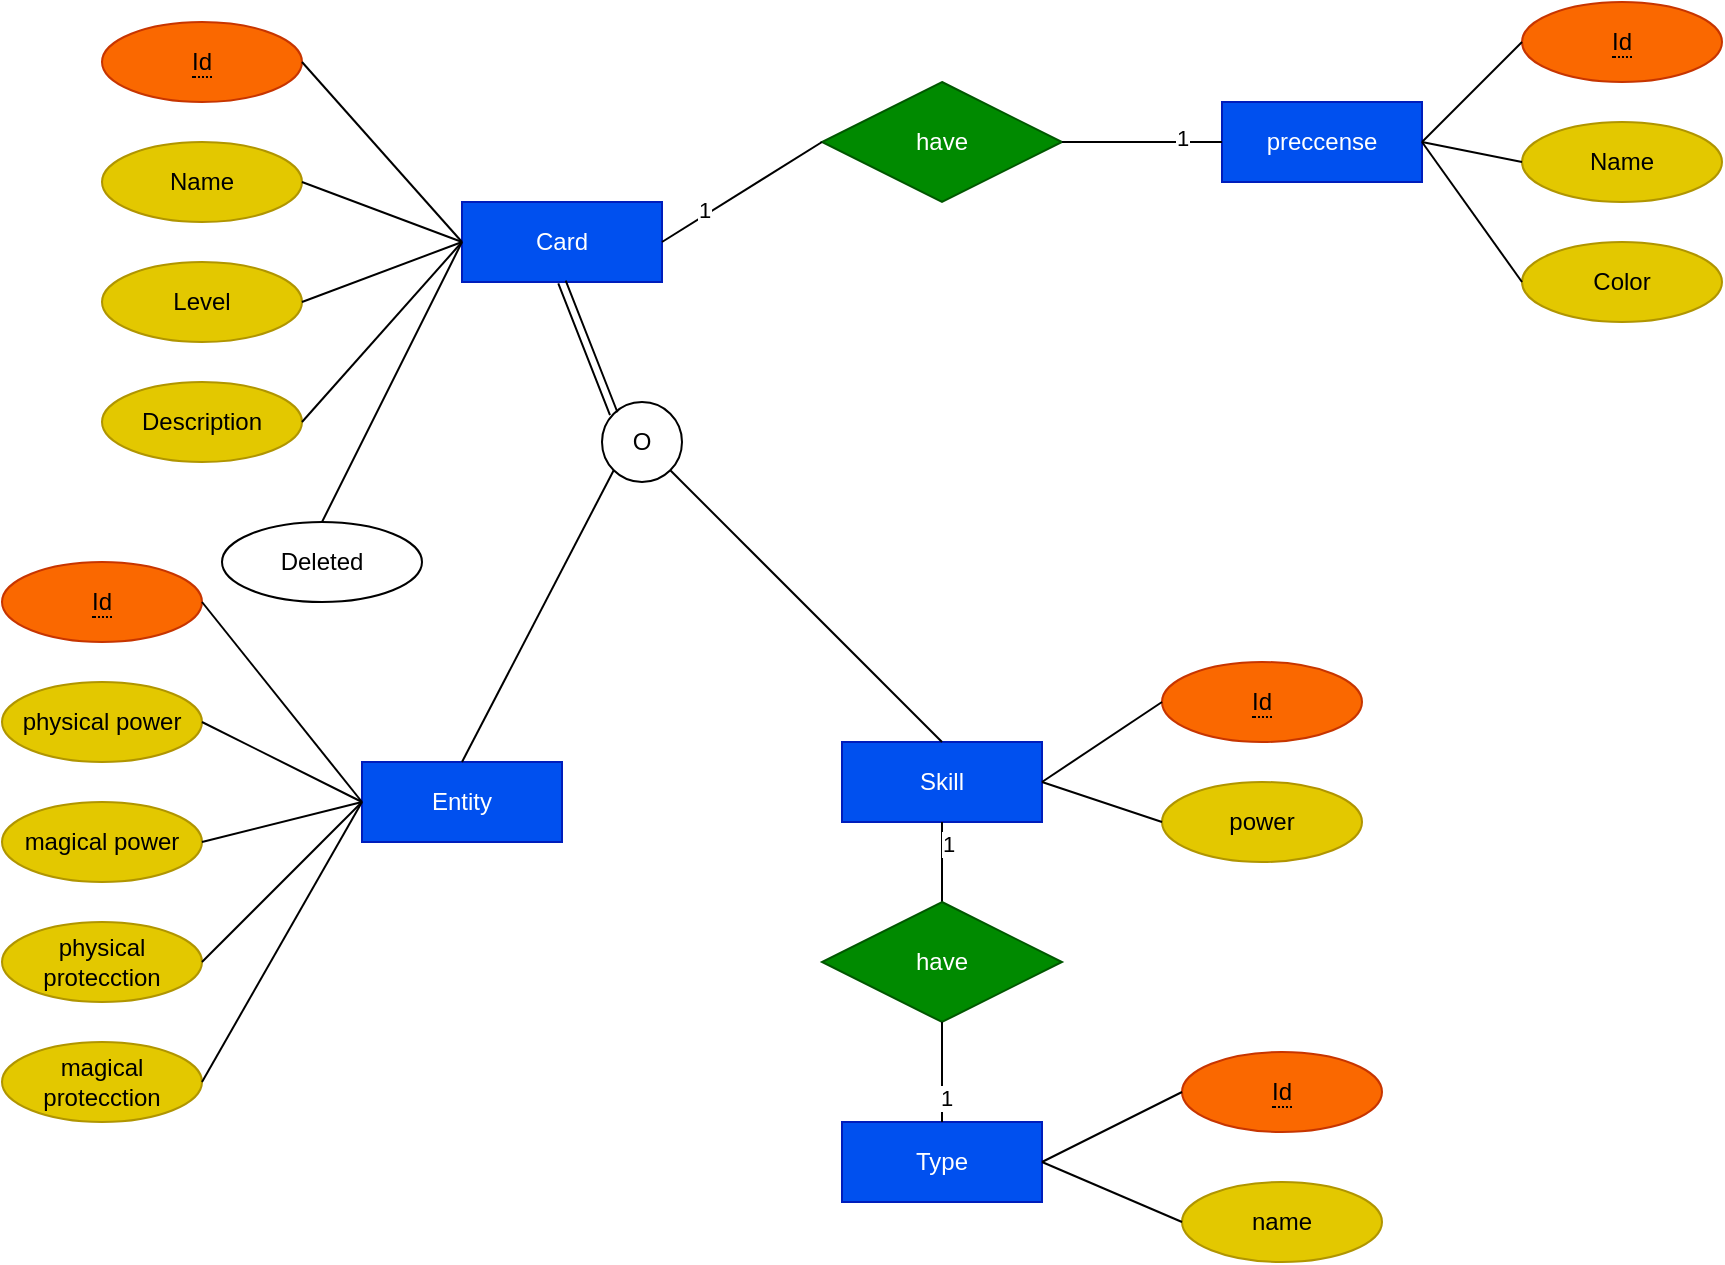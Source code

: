 <mxfile version="24.2.5" type="device">
  <diagram name="Página-1" id="yVs7do9GJjyNPxyBbZ6X">
    <mxGraphModel dx="1863" dy="614" grid="1" gridSize="10" guides="1" tooltips="1" connect="1" arrows="1" fold="1" page="1" pageScale="1" pageWidth="827" pageHeight="1169" math="0" shadow="0">
      <root>
        <mxCell id="0" />
        <mxCell id="1" parent="0" />
        <mxCell id="_op1wgfJzoOkw0bZ9DqU-1" value="Card" style="whiteSpace=wrap;html=1;align=center;fillColor=#0050ef;fontColor=#ffffff;strokeColor=#001DBC;" parent="1" vertex="1">
          <mxGeometry x="190" y="120" width="100" height="40" as="geometry" />
        </mxCell>
        <mxCell id="_op1wgfJzoOkw0bZ9DqU-2" value="&lt;span style=&quot;border-bottom: 1px dotted&quot;&gt;Id&lt;/span&gt;" style="ellipse;whiteSpace=wrap;html=1;align=center;fillColor=#fa6800;fontColor=#000000;strokeColor=#C73500;" parent="1" vertex="1">
          <mxGeometry x="10" y="30" width="100" height="40" as="geometry" />
        </mxCell>
        <mxCell id="_op1wgfJzoOkw0bZ9DqU-3" value="Name" style="ellipse;whiteSpace=wrap;html=1;align=center;fillColor=#e3c800;fontColor=#000000;strokeColor=#B09500;" parent="1" vertex="1">
          <mxGeometry x="10" y="90" width="100" height="40" as="geometry" />
        </mxCell>
        <mxCell id="_op1wgfJzoOkw0bZ9DqU-4" value="" style="endArrow=none;html=1;rounded=0;exitX=1;exitY=0.5;exitDx=0;exitDy=0;entryX=0;entryY=0.5;entryDx=0;entryDy=0;" parent="1" source="_op1wgfJzoOkw0bZ9DqU-2" target="_op1wgfJzoOkw0bZ9DqU-1" edge="1">
          <mxGeometry relative="1" as="geometry">
            <mxPoint x="330" y="320" as="sourcePoint" />
            <mxPoint x="490" y="320" as="targetPoint" />
          </mxGeometry>
        </mxCell>
        <mxCell id="_op1wgfJzoOkw0bZ9DqU-5" value="" style="endArrow=none;html=1;rounded=0;exitX=1;exitY=0.5;exitDx=0;exitDy=0;entryX=0;entryY=0.5;entryDx=0;entryDy=0;" parent="1" source="_op1wgfJzoOkw0bZ9DqU-3" target="_op1wgfJzoOkw0bZ9DqU-1" edge="1">
          <mxGeometry relative="1" as="geometry">
            <mxPoint x="120" y="60" as="sourcePoint" />
            <mxPoint x="130" y="190" as="targetPoint" />
          </mxGeometry>
        </mxCell>
        <mxCell id="_op1wgfJzoOkw0bZ9DqU-6" value="preccense" style="whiteSpace=wrap;html=1;align=center;fillColor=#0050ef;fontColor=#ffffff;strokeColor=#001DBC;" parent="1" vertex="1">
          <mxGeometry x="570" y="70" width="100" height="40" as="geometry" />
        </mxCell>
        <mxCell id="_op1wgfJzoOkw0bZ9DqU-9" value="have" style="shape=rhombus;perimeter=rhombusPerimeter;whiteSpace=wrap;html=1;align=center;fillColor=#008a00;fontColor=#ffffff;strokeColor=#005700;" parent="1" vertex="1">
          <mxGeometry x="370" y="60" width="120" height="60" as="geometry" />
        </mxCell>
        <mxCell id="_op1wgfJzoOkw0bZ9DqU-10" value="" style="endArrow=none;html=1;rounded=0;exitX=0;exitY=0.5;exitDx=0;exitDy=0;entryX=1;entryY=0.5;entryDx=0;entryDy=0;" parent="1" source="_op1wgfJzoOkw0bZ9DqU-9" target="_op1wgfJzoOkw0bZ9DqU-1" edge="1">
          <mxGeometry relative="1" as="geometry">
            <mxPoint x="120" y="60" as="sourcePoint" />
            <mxPoint x="180" y="150" as="targetPoint" />
          </mxGeometry>
        </mxCell>
        <mxCell id="_op1wgfJzoOkw0bZ9DqU-14" value="1" style="edgeLabel;html=1;align=center;verticalAlign=middle;resizable=0;points=[];" parent="_op1wgfJzoOkw0bZ9DqU-10" vertex="1" connectable="0">
          <mxGeometry x="0.445" y="-3" relative="1" as="geometry">
            <mxPoint as="offset" />
          </mxGeometry>
        </mxCell>
        <mxCell id="_op1wgfJzoOkw0bZ9DqU-12" value="" style="endArrow=none;html=1;rounded=0;entryX=1;entryY=0.5;entryDx=0;entryDy=0;" parent="1" source="_op1wgfJzoOkw0bZ9DqU-6" target="_op1wgfJzoOkw0bZ9DqU-9" edge="1">
          <mxGeometry relative="1" as="geometry">
            <mxPoint x="380" y="220" as="sourcePoint" />
            <mxPoint x="280" y="150" as="targetPoint" />
          </mxGeometry>
        </mxCell>
        <mxCell id="_op1wgfJzoOkw0bZ9DqU-15" value="1" style="edgeLabel;html=1;align=center;verticalAlign=middle;resizable=0;points=[];" parent="_op1wgfJzoOkw0bZ9DqU-12" vertex="1" connectable="0">
          <mxGeometry x="-0.502" y="-2" relative="1" as="geometry">
            <mxPoint as="offset" />
          </mxGeometry>
        </mxCell>
        <mxCell id="_op1wgfJzoOkw0bZ9DqU-18" value="&lt;span style=&quot;border-bottom: 1px dotted&quot;&gt;Id&lt;/span&gt;" style="ellipse;whiteSpace=wrap;html=1;align=center;fillColor=#fa6800;fontColor=#000000;strokeColor=#C73500;" parent="1" vertex="1">
          <mxGeometry x="720" y="20" width="100" height="40" as="geometry" />
        </mxCell>
        <mxCell id="_op1wgfJzoOkw0bZ9DqU-19" value="Name" style="ellipse;whiteSpace=wrap;html=1;align=center;fillColor=#e3c800;fontColor=#000000;strokeColor=#B09500;" parent="1" vertex="1">
          <mxGeometry x="720" y="80" width="100" height="40" as="geometry" />
        </mxCell>
        <mxCell id="_op1wgfJzoOkw0bZ9DqU-20" value="Level" style="ellipse;whiteSpace=wrap;html=1;align=center;fillColor=#e3c800;fontColor=#000000;strokeColor=#B09500;" parent="1" vertex="1">
          <mxGeometry x="10" y="150" width="100" height="40" as="geometry" />
        </mxCell>
        <mxCell id="_op1wgfJzoOkw0bZ9DqU-21" value="Description" style="ellipse;whiteSpace=wrap;html=1;align=center;fillColor=#e3c800;fontColor=#000000;strokeColor=#B09500;" parent="1" vertex="1">
          <mxGeometry x="10" y="210" width="100" height="40" as="geometry" />
        </mxCell>
        <mxCell id="_op1wgfJzoOkw0bZ9DqU-22" value="" style="endArrow=none;html=1;rounded=0;exitX=1;exitY=0.5;exitDx=0;exitDy=0;entryX=0;entryY=0.5;entryDx=0;entryDy=0;" parent="1" source="_op1wgfJzoOkw0bZ9DqU-20" target="_op1wgfJzoOkw0bZ9DqU-1" edge="1">
          <mxGeometry relative="1" as="geometry">
            <mxPoint x="120" y="120" as="sourcePoint" />
            <mxPoint x="180" y="150" as="targetPoint" />
          </mxGeometry>
        </mxCell>
        <mxCell id="_op1wgfJzoOkw0bZ9DqU-23" value="" style="endArrow=none;html=1;rounded=0;exitX=1;exitY=0.5;exitDx=0;exitDy=0;entryX=0;entryY=0.5;entryDx=0;entryDy=0;" parent="1" source="_op1wgfJzoOkw0bZ9DqU-21" target="_op1wgfJzoOkw0bZ9DqU-1" edge="1">
          <mxGeometry relative="1" as="geometry">
            <mxPoint x="120" y="180" as="sourcePoint" />
            <mxPoint x="180" y="150" as="targetPoint" />
          </mxGeometry>
        </mxCell>
        <mxCell id="_op1wgfJzoOkw0bZ9DqU-24" value="Skill" style="whiteSpace=wrap;html=1;align=center;fillColor=#0050ef;fontColor=#ffffff;strokeColor=#001DBC;" parent="1" vertex="1">
          <mxGeometry x="380" y="390" width="100" height="40" as="geometry" />
        </mxCell>
        <mxCell id="_op1wgfJzoOkw0bZ9DqU-25" value="Entity" style="whiteSpace=wrap;html=1;align=center;fillColor=#0050ef;fontColor=#ffffff;strokeColor=#001DBC;" parent="1" vertex="1">
          <mxGeometry x="140" y="400" width="100" height="40" as="geometry" />
        </mxCell>
        <mxCell id="_op1wgfJzoOkw0bZ9DqU-26" value="O" style="ellipse;whiteSpace=wrap;html=1;align=center;" parent="1" vertex="1">
          <mxGeometry x="260" y="220" width="40" height="40" as="geometry" />
        </mxCell>
        <mxCell id="_op1wgfJzoOkw0bZ9DqU-27" value="" style="shape=link;html=1;rounded=0;exitX=0.5;exitY=1;exitDx=0;exitDy=0;entryX=0;entryY=0;entryDx=0;entryDy=0;" parent="1" source="_op1wgfJzoOkw0bZ9DqU-1" target="_op1wgfJzoOkw0bZ9DqU-26" edge="1">
          <mxGeometry relative="1" as="geometry">
            <mxPoint x="330" y="320" as="sourcePoint" />
            <mxPoint x="490" y="320" as="targetPoint" />
          </mxGeometry>
        </mxCell>
        <mxCell id="_op1wgfJzoOkw0bZ9DqU-30" value="" style="endArrow=none;html=1;rounded=0;exitX=1;exitY=1;exitDx=0;exitDy=0;entryX=0.5;entryY=0;entryDx=0;entryDy=0;" parent="1" source="_op1wgfJzoOkw0bZ9DqU-26" target="_op1wgfJzoOkw0bZ9DqU-24" edge="1">
          <mxGeometry relative="1" as="geometry">
            <mxPoint x="330" y="320" as="sourcePoint" />
            <mxPoint x="490" y="320" as="targetPoint" />
          </mxGeometry>
        </mxCell>
        <mxCell id="_op1wgfJzoOkw0bZ9DqU-31" value="" style="endArrow=none;html=1;rounded=0;exitX=0;exitY=1;exitDx=0;exitDy=0;entryX=0.5;entryY=0;entryDx=0;entryDy=0;" parent="1" source="_op1wgfJzoOkw0bZ9DqU-26" target="_op1wgfJzoOkw0bZ9DqU-25" edge="1">
          <mxGeometry relative="1" as="geometry">
            <mxPoint x="244" y="274" as="sourcePoint" />
            <mxPoint x="320" y="350" as="targetPoint" />
          </mxGeometry>
        </mxCell>
        <mxCell id="_op1wgfJzoOkw0bZ9DqU-33" value="&lt;span style=&quot;border-bottom: 1px dotted&quot;&gt;Id&lt;/span&gt;" style="ellipse;whiteSpace=wrap;html=1;align=center;fillColor=#fa6800;fontColor=#000000;strokeColor=#C73500;" parent="1" vertex="1">
          <mxGeometry x="-40" y="300" width="100" height="40" as="geometry" />
        </mxCell>
        <mxCell id="_op1wgfJzoOkw0bZ9DqU-34" value="physical power" style="ellipse;whiteSpace=wrap;html=1;align=center;fillColor=#e3c800;fontColor=#000000;strokeColor=#B09500;" parent="1" vertex="1">
          <mxGeometry x="-40" y="360" width="100" height="40" as="geometry" />
        </mxCell>
        <mxCell id="_op1wgfJzoOkw0bZ9DqU-35" value="magical power" style="ellipse;whiteSpace=wrap;html=1;align=center;fillColor=#e3c800;fontColor=#000000;strokeColor=#B09500;" parent="1" vertex="1">
          <mxGeometry x="-40" y="420" width="100" height="40" as="geometry" />
        </mxCell>
        <mxCell id="_op1wgfJzoOkw0bZ9DqU-36" value="physical protecction" style="ellipse;whiteSpace=wrap;html=1;align=center;fillColor=#e3c800;fontColor=#000000;strokeColor=#B09500;" parent="1" vertex="1">
          <mxGeometry x="-40" y="480" width="100" height="40" as="geometry" />
        </mxCell>
        <mxCell id="_op1wgfJzoOkw0bZ9DqU-37" value="magical protecction" style="ellipse;whiteSpace=wrap;html=1;align=center;fillColor=#e3c800;fontColor=#000000;strokeColor=#B09500;" parent="1" vertex="1">
          <mxGeometry x="-40" y="540" width="100" height="40" as="geometry" />
        </mxCell>
        <mxCell id="_op1wgfJzoOkw0bZ9DqU-39" value="&lt;span style=&quot;border-bottom: 1px dotted&quot;&gt;Id&lt;/span&gt;" style="ellipse;whiteSpace=wrap;html=1;align=center;fillColor=#fa6800;fontColor=#000000;strokeColor=#C73500;" parent="1" vertex="1">
          <mxGeometry x="540" y="350" width="100" height="40" as="geometry" />
        </mxCell>
        <mxCell id="_op1wgfJzoOkw0bZ9DqU-40" value="power" style="ellipse;whiteSpace=wrap;html=1;align=center;fillColor=#e3c800;fontColor=#000000;strokeColor=#B09500;" parent="1" vertex="1">
          <mxGeometry x="540" y="410" width="100" height="40" as="geometry" />
        </mxCell>
        <mxCell id="_op1wgfJzoOkw0bZ9DqU-44" value="Color" style="ellipse;whiteSpace=wrap;html=1;align=center;fillColor=#e3c800;fontColor=#000000;strokeColor=#B09500;" parent="1" vertex="1">
          <mxGeometry x="720" y="140" width="100" height="40" as="geometry" />
        </mxCell>
        <mxCell id="_op1wgfJzoOkw0bZ9DqU-45" value="" style="endArrow=none;html=1;rounded=0;exitX=0;exitY=0.5;exitDx=0;exitDy=0;entryX=1;entryY=0.5;entryDx=0;entryDy=0;" parent="1" source="_op1wgfJzoOkw0bZ9DqU-18" target="_op1wgfJzoOkw0bZ9DqU-6" edge="1">
          <mxGeometry relative="1" as="geometry">
            <mxPoint x="120" y="240" as="sourcePoint" />
            <mxPoint x="200" y="150" as="targetPoint" />
          </mxGeometry>
        </mxCell>
        <mxCell id="_op1wgfJzoOkw0bZ9DqU-46" value="" style="endArrow=none;html=1;rounded=0;entryX=1;entryY=0.5;entryDx=0;entryDy=0;exitX=0;exitY=0.5;exitDx=0;exitDy=0;" parent="1" source="_op1wgfJzoOkw0bZ9DqU-19" target="_op1wgfJzoOkw0bZ9DqU-6" edge="1">
          <mxGeometry relative="1" as="geometry">
            <mxPoint x="690" y="120" as="sourcePoint" />
            <mxPoint x="210" y="160" as="targetPoint" />
          </mxGeometry>
        </mxCell>
        <mxCell id="_op1wgfJzoOkw0bZ9DqU-47" value="" style="endArrow=none;html=1;rounded=0;entryX=1;entryY=0.5;entryDx=0;entryDy=0;exitX=0;exitY=0.5;exitDx=0;exitDy=0;" parent="1" source="_op1wgfJzoOkw0bZ9DqU-44" target="_op1wgfJzoOkw0bZ9DqU-6" edge="1">
          <mxGeometry relative="1" as="geometry">
            <mxPoint x="730" y="110" as="sourcePoint" />
            <mxPoint x="680" y="100" as="targetPoint" />
          </mxGeometry>
        </mxCell>
        <mxCell id="_op1wgfJzoOkw0bZ9DqU-48" value="Type" style="whiteSpace=wrap;html=1;align=center;fillColor=#0050ef;fontColor=#ffffff;strokeColor=#001DBC;" parent="1" vertex="1">
          <mxGeometry x="380" y="580" width="100" height="40" as="geometry" />
        </mxCell>
        <mxCell id="_op1wgfJzoOkw0bZ9DqU-49" value="" style="endArrow=none;html=1;rounded=0;entryX=0.5;entryY=1;entryDx=0;entryDy=0;exitX=0.5;exitY=0;exitDx=0;exitDy=0;" parent="1" source="_op1wgfJzoOkw0bZ9DqU-51" target="_op1wgfJzoOkw0bZ9DqU-24" edge="1">
          <mxGeometry relative="1" as="geometry">
            <mxPoint x="430" y="470" as="sourcePoint" />
            <mxPoint x="300" y="150" as="targetPoint" />
          </mxGeometry>
        </mxCell>
        <mxCell id="_op1wgfJzoOkw0bZ9DqU-50" value="1" style="edgeLabel;html=1;align=center;verticalAlign=middle;resizable=0;points=[];" parent="_op1wgfJzoOkw0bZ9DqU-49" vertex="1" connectable="0">
          <mxGeometry x="0.445" y="-3" relative="1" as="geometry">
            <mxPoint as="offset" />
          </mxGeometry>
        </mxCell>
        <mxCell id="_op1wgfJzoOkw0bZ9DqU-51" value="have" style="shape=rhombus;perimeter=rhombusPerimeter;whiteSpace=wrap;html=1;align=center;fillColor=#008a00;fontColor=#ffffff;strokeColor=#005700;" parent="1" vertex="1">
          <mxGeometry x="370" y="470" width="120" height="60" as="geometry" />
        </mxCell>
        <mxCell id="_op1wgfJzoOkw0bZ9DqU-52" value="" style="endArrow=none;html=1;rounded=0;entryX=0.5;entryY=1;entryDx=0;entryDy=0;exitX=0.5;exitY=0;exitDx=0;exitDy=0;" parent="1" source="_op1wgfJzoOkw0bZ9DqU-48" target="_op1wgfJzoOkw0bZ9DqU-51" edge="1">
          <mxGeometry relative="1" as="geometry">
            <mxPoint x="580" y="100" as="sourcePoint" />
            <mxPoint x="500" y="100" as="targetPoint" />
          </mxGeometry>
        </mxCell>
        <mxCell id="_op1wgfJzoOkw0bZ9DqU-53" value="1" style="edgeLabel;html=1;align=center;verticalAlign=middle;resizable=0;points=[];" parent="_op1wgfJzoOkw0bZ9DqU-52" vertex="1" connectable="0">
          <mxGeometry x="-0.502" y="-2" relative="1" as="geometry">
            <mxPoint as="offset" />
          </mxGeometry>
        </mxCell>
        <mxCell id="_op1wgfJzoOkw0bZ9DqU-54" value="&lt;span style=&quot;border-bottom: 1px dotted&quot;&gt;Id&lt;/span&gt;" style="ellipse;whiteSpace=wrap;html=1;align=center;fillColor=#fa6800;fontColor=#000000;strokeColor=#C73500;" parent="1" vertex="1">
          <mxGeometry x="550" y="545" width="100" height="40" as="geometry" />
        </mxCell>
        <mxCell id="_op1wgfJzoOkw0bZ9DqU-55" value="name" style="ellipse;whiteSpace=wrap;html=1;align=center;fillColor=#e3c800;fontColor=#000000;strokeColor=#B09500;" parent="1" vertex="1">
          <mxGeometry x="550" y="610" width="100" height="40" as="geometry" />
        </mxCell>
        <mxCell id="_op1wgfJzoOkw0bZ9DqU-56" value="" style="endArrow=none;html=1;rounded=0;entryX=0;entryY=0.5;entryDx=0;entryDy=0;exitX=1;exitY=0.5;exitDx=0;exitDy=0;" parent="1" source="_op1wgfJzoOkw0bZ9DqU-33" target="_op1wgfJzoOkw0bZ9DqU-25" edge="1">
          <mxGeometry relative="1" as="geometry">
            <mxPoint x="730" y="170" as="sourcePoint" />
            <mxPoint x="680" y="100" as="targetPoint" />
          </mxGeometry>
        </mxCell>
        <mxCell id="_op1wgfJzoOkw0bZ9DqU-57" value="" style="endArrow=none;html=1;rounded=0;exitX=1;exitY=0.5;exitDx=0;exitDy=0;entryX=0;entryY=0.5;entryDx=0;entryDy=0;" parent="1" source="_op1wgfJzoOkw0bZ9DqU-34" target="_op1wgfJzoOkw0bZ9DqU-25" edge="1">
          <mxGeometry relative="1" as="geometry">
            <mxPoint x="70" y="330" as="sourcePoint" />
            <mxPoint x="130" y="440" as="targetPoint" />
          </mxGeometry>
        </mxCell>
        <mxCell id="_op1wgfJzoOkw0bZ9DqU-58" value="" style="endArrow=none;html=1;rounded=0;entryX=0;entryY=0.5;entryDx=0;entryDy=0;exitX=1;exitY=0.5;exitDx=0;exitDy=0;" parent="1" source="_op1wgfJzoOkw0bZ9DqU-35" target="_op1wgfJzoOkw0bZ9DqU-25" edge="1">
          <mxGeometry relative="1" as="geometry">
            <mxPoint x="80" y="340" as="sourcePoint" />
            <mxPoint x="160" y="440" as="targetPoint" />
          </mxGeometry>
        </mxCell>
        <mxCell id="_op1wgfJzoOkw0bZ9DqU-59" value="" style="endArrow=none;html=1;rounded=0;entryX=0;entryY=0.5;entryDx=0;entryDy=0;exitX=1;exitY=0.5;exitDx=0;exitDy=0;" parent="1" source="_op1wgfJzoOkw0bZ9DqU-36" target="_op1wgfJzoOkw0bZ9DqU-25" edge="1">
          <mxGeometry relative="1" as="geometry">
            <mxPoint x="90" y="350" as="sourcePoint" />
            <mxPoint x="170" y="450" as="targetPoint" />
          </mxGeometry>
        </mxCell>
        <mxCell id="_op1wgfJzoOkw0bZ9DqU-60" value="" style="endArrow=none;html=1;rounded=0;entryX=1;entryY=0.5;entryDx=0;entryDy=0;exitX=0;exitY=0.5;exitDx=0;exitDy=0;" parent="1" source="_op1wgfJzoOkw0bZ9DqU-25" target="_op1wgfJzoOkw0bZ9DqU-37" edge="1">
          <mxGeometry relative="1" as="geometry">
            <mxPoint x="100" y="360" as="sourcePoint" />
            <mxPoint x="180" y="460" as="targetPoint" />
          </mxGeometry>
        </mxCell>
        <mxCell id="_op1wgfJzoOkw0bZ9DqU-61" value="" style="endArrow=none;html=1;rounded=0;entryX=1;entryY=0.5;entryDx=0;entryDy=0;exitX=0;exitY=0.5;exitDx=0;exitDy=0;" parent="1" source="_op1wgfJzoOkw0bZ9DqU-39" target="_op1wgfJzoOkw0bZ9DqU-24" edge="1">
          <mxGeometry relative="1" as="geometry">
            <mxPoint x="110" y="370" as="sourcePoint" />
            <mxPoint x="190" y="470" as="targetPoint" />
          </mxGeometry>
        </mxCell>
        <mxCell id="_op1wgfJzoOkw0bZ9DqU-62" value="" style="endArrow=none;html=1;rounded=0;entryX=1;entryY=0.5;entryDx=0;entryDy=0;exitX=0;exitY=0.5;exitDx=0;exitDy=0;" parent="1" source="_op1wgfJzoOkw0bZ9DqU-40" target="_op1wgfJzoOkw0bZ9DqU-24" edge="1">
          <mxGeometry relative="1" as="geometry">
            <mxPoint x="120" y="380" as="sourcePoint" />
            <mxPoint x="200" y="480" as="targetPoint" />
          </mxGeometry>
        </mxCell>
        <mxCell id="_op1wgfJzoOkw0bZ9DqU-63" value="" style="endArrow=none;html=1;rounded=0;entryX=1;entryY=0.5;entryDx=0;entryDy=0;exitX=0;exitY=0.5;exitDx=0;exitDy=0;" parent="1" source="_op1wgfJzoOkw0bZ9DqU-54" target="_op1wgfJzoOkw0bZ9DqU-48" edge="1">
          <mxGeometry relative="1" as="geometry">
            <mxPoint x="130" y="390" as="sourcePoint" />
            <mxPoint x="210" y="490" as="targetPoint" />
          </mxGeometry>
        </mxCell>
        <mxCell id="_op1wgfJzoOkw0bZ9DqU-64" value="" style="endArrow=none;html=1;rounded=0;entryX=1;entryY=0.5;entryDx=0;entryDy=0;exitX=0;exitY=0.5;exitDx=0;exitDy=0;" parent="1" source="_op1wgfJzoOkw0bZ9DqU-55" target="_op1wgfJzoOkw0bZ9DqU-48" edge="1">
          <mxGeometry relative="1" as="geometry">
            <mxPoint x="140" y="400" as="sourcePoint" />
            <mxPoint x="220" y="500" as="targetPoint" />
          </mxGeometry>
        </mxCell>
        <mxCell id="PGU13AvdscbVcNFWmajS-1" value="Deleted" style="ellipse;whiteSpace=wrap;html=1;align=center;" vertex="1" parent="1">
          <mxGeometry x="70" y="280" width="100" height="40" as="geometry" />
        </mxCell>
        <mxCell id="PGU13AvdscbVcNFWmajS-2" value="" style="endArrow=none;html=1;rounded=0;exitX=0.5;exitY=0;exitDx=0;exitDy=0;entryX=0;entryY=0.5;entryDx=0;entryDy=0;" edge="1" parent="1" source="PGU13AvdscbVcNFWmajS-1" target="_op1wgfJzoOkw0bZ9DqU-1">
          <mxGeometry relative="1" as="geometry">
            <mxPoint x="120" y="240" as="sourcePoint" />
            <mxPoint x="200" y="150" as="targetPoint" />
          </mxGeometry>
        </mxCell>
      </root>
    </mxGraphModel>
  </diagram>
</mxfile>
